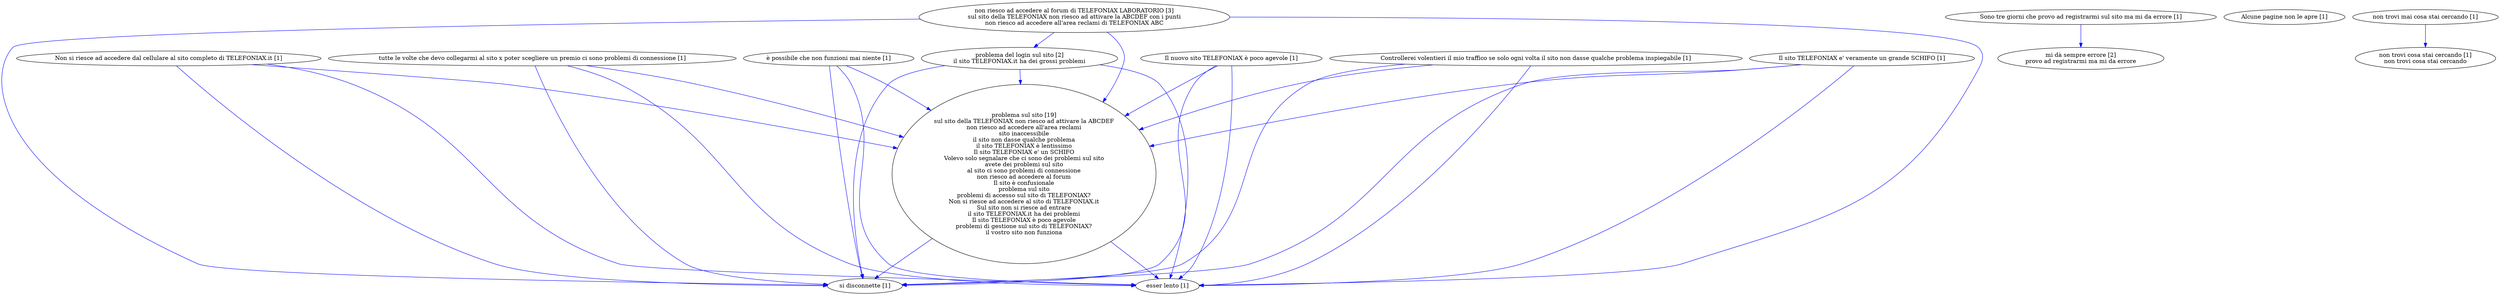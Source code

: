 digraph collapsedGraph {
"problema sul sito [19]\nsul sito della TELEFONIAX non riesco ad attivare la ABCDEF\nnon riesco ad accedere all'area reclami\nsito inaccessibile\nil sito non dasse qualche problema\nil sito TELEFONIAX è lentissimo\nIl sito TELEFONIAX e' un SCHIFO\nVolevo solo segnalare che ci sono dei problemi sul sito\navete dei problemi sul sito\nal sito ci sono problemi di connessione\nnon riesco ad accedere al forum\nIl sito è confusionale\nproblema sul sito\nproblemi di accesso sul sito di TELEFONIAX?\nNon si riesce ad accedere al sito di TELEFONIAX.it\nSul sito non si riesce ad entrare\nil sito TELEFONIAX.it ha dei problemi\nIl sito TELEFONIAX è poco agevole\nproblemi di gestione sul sito di TELEFONIAX?\nil vostro sito non funziona""non riesco ad accedere al forum di TELEFONIAX LABORATORIO [3]\nsul sito della TELEFONIAX non riesco ad attivare la ABCDEF con i punti\nnon riesco ad accedere all'area reclami di TELEFONIAX ABC""problema del login sul sito [2]\nil sito TELEFONIAX.it ha dei grossi problemi""mi dà sempre errore [2]\nprovo ad registrarmi ma mi da errore""Alcune pagine non le apre [1]""Controllerei volentieri il mio traffico se solo ogni volta il sito non dasse qualche problema inspiegabile [1]""Il nuovo sito TELEFONIAX è poco agevole [1]""Il sito TELEFONIAX e' veramente un grande SCHIFO [1]""Non si riesce ad accedere dal cellulare al sito completo di TELEFONIAX.it [1]""Sono tre giorni che provo ad registrarmi sul sito ma mi da errore [1]""esser lento [1]""non trovi cosa stai cercando [1]\nnon trovi cosa stai cercando""non trovi mai cosa stai cercando [1]""si disconnette [1]""tutte le volte che devo collegarmi al sito x poter scegliere un premio ci sono problemi di connessione [1]""è possibile che non funzioni mai niente [1]""problema del login sul sito [2]\nil sito TELEFONIAX.it ha dei grossi problemi" -> "problema sul sito [19]\nsul sito della TELEFONIAX non riesco ad attivare la ABCDEF\nnon riesco ad accedere all'area reclami\nsito inaccessibile\nil sito non dasse qualche problema\nil sito TELEFONIAX è lentissimo\nIl sito TELEFONIAX e' un SCHIFO\nVolevo solo segnalare che ci sono dei problemi sul sito\navete dei problemi sul sito\nal sito ci sono problemi di connessione\nnon riesco ad accedere al forum\nIl sito è confusionale\nproblema sul sito\nproblemi di accesso sul sito di TELEFONIAX?\nNon si riesce ad accedere al sito di TELEFONIAX.it\nSul sito non si riesce ad entrare\nil sito TELEFONIAX.it ha dei problemi\nIl sito TELEFONIAX è poco agevole\nproblemi di gestione sul sito di TELEFONIAX?\nil vostro sito non funziona" [color=blue]
"problema del login sul sito [2]\nil sito TELEFONIAX.it ha dei grossi problemi" -> "esser lento [1]" [color=blue]
"problema del login sul sito [2]\nil sito TELEFONIAX.it ha dei grossi problemi" -> "si disconnette [1]" [color=blue]
"problema sul sito [19]\nsul sito della TELEFONIAX non riesco ad attivare la ABCDEF\nnon riesco ad accedere all'area reclami\nsito inaccessibile\nil sito non dasse qualche problema\nil sito TELEFONIAX è lentissimo\nIl sito TELEFONIAX e' un SCHIFO\nVolevo solo segnalare che ci sono dei problemi sul sito\navete dei problemi sul sito\nal sito ci sono problemi di connessione\nnon riesco ad accedere al forum\nIl sito è confusionale\nproblema sul sito\nproblemi di accesso sul sito di TELEFONIAX?\nNon si riesce ad accedere al sito di TELEFONIAX.it\nSul sito non si riesce ad entrare\nil sito TELEFONIAX.it ha dei problemi\nIl sito TELEFONIAX è poco agevole\nproblemi di gestione sul sito di TELEFONIAX?\nil vostro sito non funziona" -> "esser lento [1]" [color=blue]
"problema sul sito [19]\nsul sito della TELEFONIAX non riesco ad attivare la ABCDEF\nnon riesco ad accedere all'area reclami\nsito inaccessibile\nil sito non dasse qualche problema\nil sito TELEFONIAX è lentissimo\nIl sito TELEFONIAX e' un SCHIFO\nVolevo solo segnalare che ci sono dei problemi sul sito\navete dei problemi sul sito\nal sito ci sono problemi di connessione\nnon riesco ad accedere al forum\nIl sito è confusionale\nproblema sul sito\nproblemi di accesso sul sito di TELEFONIAX?\nNon si riesce ad accedere al sito di TELEFONIAX.it\nSul sito non si riesce ad entrare\nil sito TELEFONIAX.it ha dei problemi\nIl sito TELEFONIAX è poco agevole\nproblemi di gestione sul sito di TELEFONIAX?\nil vostro sito non funziona" -> "si disconnette [1]" [color=blue]
"non riesco ad accedere al forum di TELEFONIAX LABORATORIO [3]\nsul sito della TELEFONIAX non riesco ad attivare la ABCDEF con i punti\nnon riesco ad accedere all'area reclami di TELEFONIAX ABC" -> "problema sul sito [19]\nsul sito della TELEFONIAX non riesco ad attivare la ABCDEF\nnon riesco ad accedere all'area reclami\nsito inaccessibile\nil sito non dasse qualche problema\nil sito TELEFONIAX è lentissimo\nIl sito TELEFONIAX e' un SCHIFO\nVolevo solo segnalare che ci sono dei problemi sul sito\navete dei problemi sul sito\nal sito ci sono problemi di connessione\nnon riesco ad accedere al forum\nIl sito è confusionale\nproblema sul sito\nproblemi di accesso sul sito di TELEFONIAX?\nNon si riesce ad accedere al sito di TELEFONIAX.it\nSul sito non si riesce ad entrare\nil sito TELEFONIAX.it ha dei problemi\nIl sito TELEFONIAX è poco agevole\nproblemi di gestione sul sito di TELEFONIAX?\nil vostro sito non funziona" [color=blue]
"non riesco ad accedere al forum di TELEFONIAX LABORATORIO [3]\nsul sito della TELEFONIAX non riesco ad attivare la ABCDEF con i punti\nnon riesco ad accedere all'area reclami di TELEFONIAX ABC" -> "si disconnette [1]" [color=blue]
"Il sito TELEFONIAX e' veramente un grande SCHIFO [1]" -> "problema sul sito [19]\nsul sito della TELEFONIAX non riesco ad attivare la ABCDEF\nnon riesco ad accedere all'area reclami\nsito inaccessibile\nil sito non dasse qualche problema\nil sito TELEFONIAX è lentissimo\nIl sito TELEFONIAX e' un SCHIFO\nVolevo solo segnalare che ci sono dei problemi sul sito\navete dei problemi sul sito\nal sito ci sono problemi di connessione\nnon riesco ad accedere al forum\nIl sito è confusionale\nproblema sul sito\nproblemi di accesso sul sito di TELEFONIAX?\nNon si riesce ad accedere al sito di TELEFONIAX.it\nSul sito non si riesce ad entrare\nil sito TELEFONIAX.it ha dei problemi\nIl sito TELEFONIAX è poco agevole\nproblemi di gestione sul sito di TELEFONIAX?\nil vostro sito non funziona" [color=blue]
"non riesco ad accedere al forum di TELEFONIAX LABORATORIO [3]\nsul sito della TELEFONIAX non riesco ad attivare la ABCDEF con i punti\nnon riesco ad accedere all'area reclami di TELEFONIAX ABC" -> "esser lento [1]" [color=blue]
"non riesco ad accedere al forum di TELEFONIAX LABORATORIO [3]\nsul sito della TELEFONIAX non riesco ad attivare la ABCDEF con i punti\nnon riesco ad accedere all'area reclami di TELEFONIAX ABC" -> "problema del login sul sito [2]\nil sito TELEFONIAX.it ha dei grossi problemi" [color=blue]
"Il nuovo sito TELEFONIAX è poco agevole [1]" -> "problema sul sito [19]\nsul sito della TELEFONIAX non riesco ad attivare la ABCDEF\nnon riesco ad accedere all'area reclami\nsito inaccessibile\nil sito non dasse qualche problema\nil sito TELEFONIAX è lentissimo\nIl sito TELEFONIAX e' un SCHIFO\nVolevo solo segnalare che ci sono dei problemi sul sito\navete dei problemi sul sito\nal sito ci sono problemi di connessione\nnon riesco ad accedere al forum\nIl sito è confusionale\nproblema sul sito\nproblemi di accesso sul sito di TELEFONIAX?\nNon si riesce ad accedere al sito di TELEFONIAX.it\nSul sito non si riesce ad entrare\nil sito TELEFONIAX.it ha dei problemi\nIl sito TELEFONIAX è poco agevole\nproblemi di gestione sul sito di TELEFONIAX?\nil vostro sito non funziona" [color=blue]
"Controllerei volentieri il mio traffico se solo ogni volta il sito non dasse qualche problema inspiegabile [1]" -> "problema sul sito [19]\nsul sito della TELEFONIAX non riesco ad attivare la ABCDEF\nnon riesco ad accedere all'area reclami\nsito inaccessibile\nil sito non dasse qualche problema\nil sito TELEFONIAX è lentissimo\nIl sito TELEFONIAX e' un SCHIFO\nVolevo solo segnalare che ci sono dei problemi sul sito\navete dei problemi sul sito\nal sito ci sono problemi di connessione\nnon riesco ad accedere al forum\nIl sito è confusionale\nproblema sul sito\nproblemi di accesso sul sito di TELEFONIAX?\nNon si riesce ad accedere al sito di TELEFONIAX.it\nSul sito non si riesce ad entrare\nil sito TELEFONIAX.it ha dei problemi\nIl sito TELEFONIAX è poco agevole\nproblemi di gestione sul sito di TELEFONIAX?\nil vostro sito non funziona" [color=blue]
"tutte le volte che devo collegarmi al sito x poter scegliere un premio ci sono problemi di connessione [1]" -> "problema sul sito [19]\nsul sito della TELEFONIAX non riesco ad attivare la ABCDEF\nnon riesco ad accedere all'area reclami\nsito inaccessibile\nil sito non dasse qualche problema\nil sito TELEFONIAX è lentissimo\nIl sito TELEFONIAX e' un SCHIFO\nVolevo solo segnalare che ci sono dei problemi sul sito\navete dei problemi sul sito\nal sito ci sono problemi di connessione\nnon riesco ad accedere al forum\nIl sito è confusionale\nproblema sul sito\nproblemi di accesso sul sito di TELEFONIAX?\nNon si riesce ad accedere al sito di TELEFONIAX.it\nSul sito non si riesce ad entrare\nil sito TELEFONIAX.it ha dei problemi\nIl sito TELEFONIAX è poco agevole\nproblemi di gestione sul sito di TELEFONIAX?\nil vostro sito non funziona" [color=blue]
"tutte le volte che devo collegarmi al sito x poter scegliere un premio ci sono problemi di connessione [1]" -> "esser lento [1]" [color=blue]
"tutte le volte che devo collegarmi al sito x poter scegliere un premio ci sono problemi di connessione [1]" -> "si disconnette [1]" [color=blue]
"Controllerei volentieri il mio traffico se solo ogni volta il sito non dasse qualche problema inspiegabile [1]" -> "esser lento [1]" [color=blue]
"Controllerei volentieri il mio traffico se solo ogni volta il sito non dasse qualche problema inspiegabile [1]" -> "si disconnette [1]" [color=blue]
"Non si riesce ad accedere dal cellulare al sito completo di TELEFONIAX.it [1]" -> "problema sul sito [19]\nsul sito della TELEFONIAX non riesco ad attivare la ABCDEF\nnon riesco ad accedere all'area reclami\nsito inaccessibile\nil sito non dasse qualche problema\nil sito TELEFONIAX è lentissimo\nIl sito TELEFONIAX e' un SCHIFO\nVolevo solo segnalare che ci sono dei problemi sul sito\navete dei problemi sul sito\nal sito ci sono problemi di connessione\nnon riesco ad accedere al forum\nIl sito è confusionale\nproblema sul sito\nproblemi di accesso sul sito di TELEFONIAX?\nNon si riesce ad accedere al sito di TELEFONIAX.it\nSul sito non si riesce ad entrare\nil sito TELEFONIAX.it ha dei problemi\nIl sito TELEFONIAX è poco agevole\nproblemi di gestione sul sito di TELEFONIAX?\nil vostro sito non funziona" [color=blue]
"è possibile che non funzioni mai niente [1]" -> "problema sul sito [19]\nsul sito della TELEFONIAX non riesco ad attivare la ABCDEF\nnon riesco ad accedere all'area reclami\nsito inaccessibile\nil sito non dasse qualche problema\nil sito TELEFONIAX è lentissimo\nIl sito TELEFONIAX e' un SCHIFO\nVolevo solo segnalare che ci sono dei problemi sul sito\navete dei problemi sul sito\nal sito ci sono problemi di connessione\nnon riesco ad accedere al forum\nIl sito è confusionale\nproblema sul sito\nproblemi di accesso sul sito di TELEFONIAX?\nNon si riesce ad accedere al sito di TELEFONIAX.it\nSul sito non si riesce ad entrare\nil sito TELEFONIAX.it ha dei problemi\nIl sito TELEFONIAX è poco agevole\nproblemi di gestione sul sito di TELEFONIAX?\nil vostro sito non funziona" [color=blue]
"Sono tre giorni che provo ad registrarmi sul sito ma mi da errore [1]" -> "mi dà sempre errore [2]\nprovo ad registrarmi ma mi da errore" [color=blue]
"è possibile che non funzioni mai niente [1]" -> "si disconnette [1]" [color=blue]
"è possibile che non funzioni mai niente [1]" -> "esser lento [1]" [color=blue]
"Il sito TELEFONIAX e' veramente un grande SCHIFO [1]" -> "si disconnette [1]" [color=blue]
"Non si riesce ad accedere dal cellulare al sito completo di TELEFONIAX.it [1]" -> "esser lento [1]" [color=blue]
"Non si riesce ad accedere dal cellulare al sito completo di TELEFONIAX.it [1]" -> "si disconnette [1]" [color=blue]
"Il sito TELEFONIAX e' veramente un grande SCHIFO [1]" -> "esser lento [1]" [color=blue]
"Il nuovo sito TELEFONIAX è poco agevole [1]" -> "si disconnette [1]" [color=blue]
"Il nuovo sito TELEFONIAX è poco agevole [1]" -> "esser lento [1]" [color=blue]
"non trovi mai cosa stai cercando [1]" -> "non trovi cosa stai cercando [1]\nnon trovi cosa stai cercando" [color=blue]
}